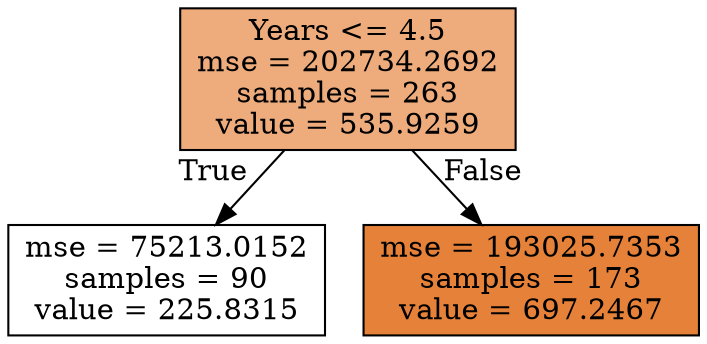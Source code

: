digraph Tree {
node [shape=box, style="filled", color="black"] ;
0 [label="Years <= 4.5\nmse = 202734.2692\nsamples = 263\nvalue = 535.9259", fillcolor="#e58139a8"] ;
1 [label="mse = 75213.0152\nsamples = 90\nvalue = 225.8315", fillcolor="#e5813900"] ;
0 -> 1 [labeldistance=2.5, labelangle=45, headlabel="True"] ;
2 [label="mse = 193025.7353\nsamples = 173\nvalue = 697.2467", fillcolor="#e58139ff"] ;
0 -> 2 [labeldistance=2.5, labelangle=-45, headlabel="False"] ;
}